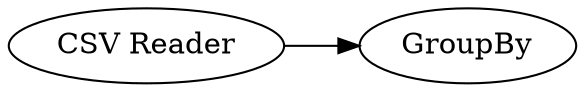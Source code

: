 digraph {
	"2924139463638618960_31" [label=GroupBy]
	"2924139463638618960_30" [label="CSV Reader"]
	"2924139463638618960_30" -> "2924139463638618960_31"
	rankdir=LR
}
